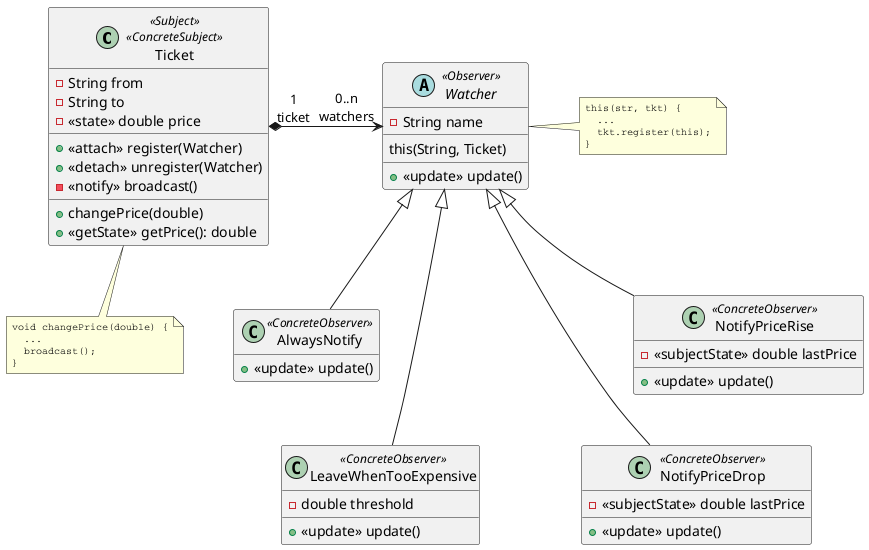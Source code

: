 @startuml

skinparam nodesep 50
skinparam ranksep 50
skinparam noteFontSize 10
skinparam noteFontName Courier
hide empty members

class Ticket <<Subject>> <<ConcreteSubject>>{
  - String from
  - String to
  - <<state>> double price
  __
  + <<attach>> register(Watcher)
  + <<detach>> unregister(Watcher)
  - <<notify>> broadcast()
  __
  + changePrice(double)
  + <<getState>> getPrice(): double
}
note bottom: void changePrice(double) {\n  ...\n  broadcast();\n}

Ticket "1\nticket" *-> "0..n\nwatchers" Watcher

abstract class Watcher <<Observer>> {
  - String name
  __
  this(String, Ticket)
  __
  + <<update>> update()
}
note right: this(str, tkt) {\n  ...\n  tkt.register(this);\n}

Watcher <|-- AlwaysNotify
Watcher <|-- LeaveWhenTooExpensive
Watcher <|-- NotifyPriceDrop
Watcher <|-- NotifyPriceRise

class AlwaysNotify <<ConcreteObserver>> {
  + <<update>> update()
}

class LeaveWhenTooExpensive <<ConcreteObserver>> {
  - double threshold
  __
  + <<update>> update()
}

class NotifyPriceDrop <<ConcreteObserver>> {
  - <<subjectState>> double lastPrice
  __
  + <<update>> update()
}

class NotifyPriceRise <<ConcreteObserver>> {
  - <<subjectState>> double lastPrice
  __
  + <<update>> update()
}

AlwaysNotify -[hidden]-> LeaveWhenTooExpensive
NotifyPriceRise -[hidden]-> NotifyPriceDrop
@enduml
